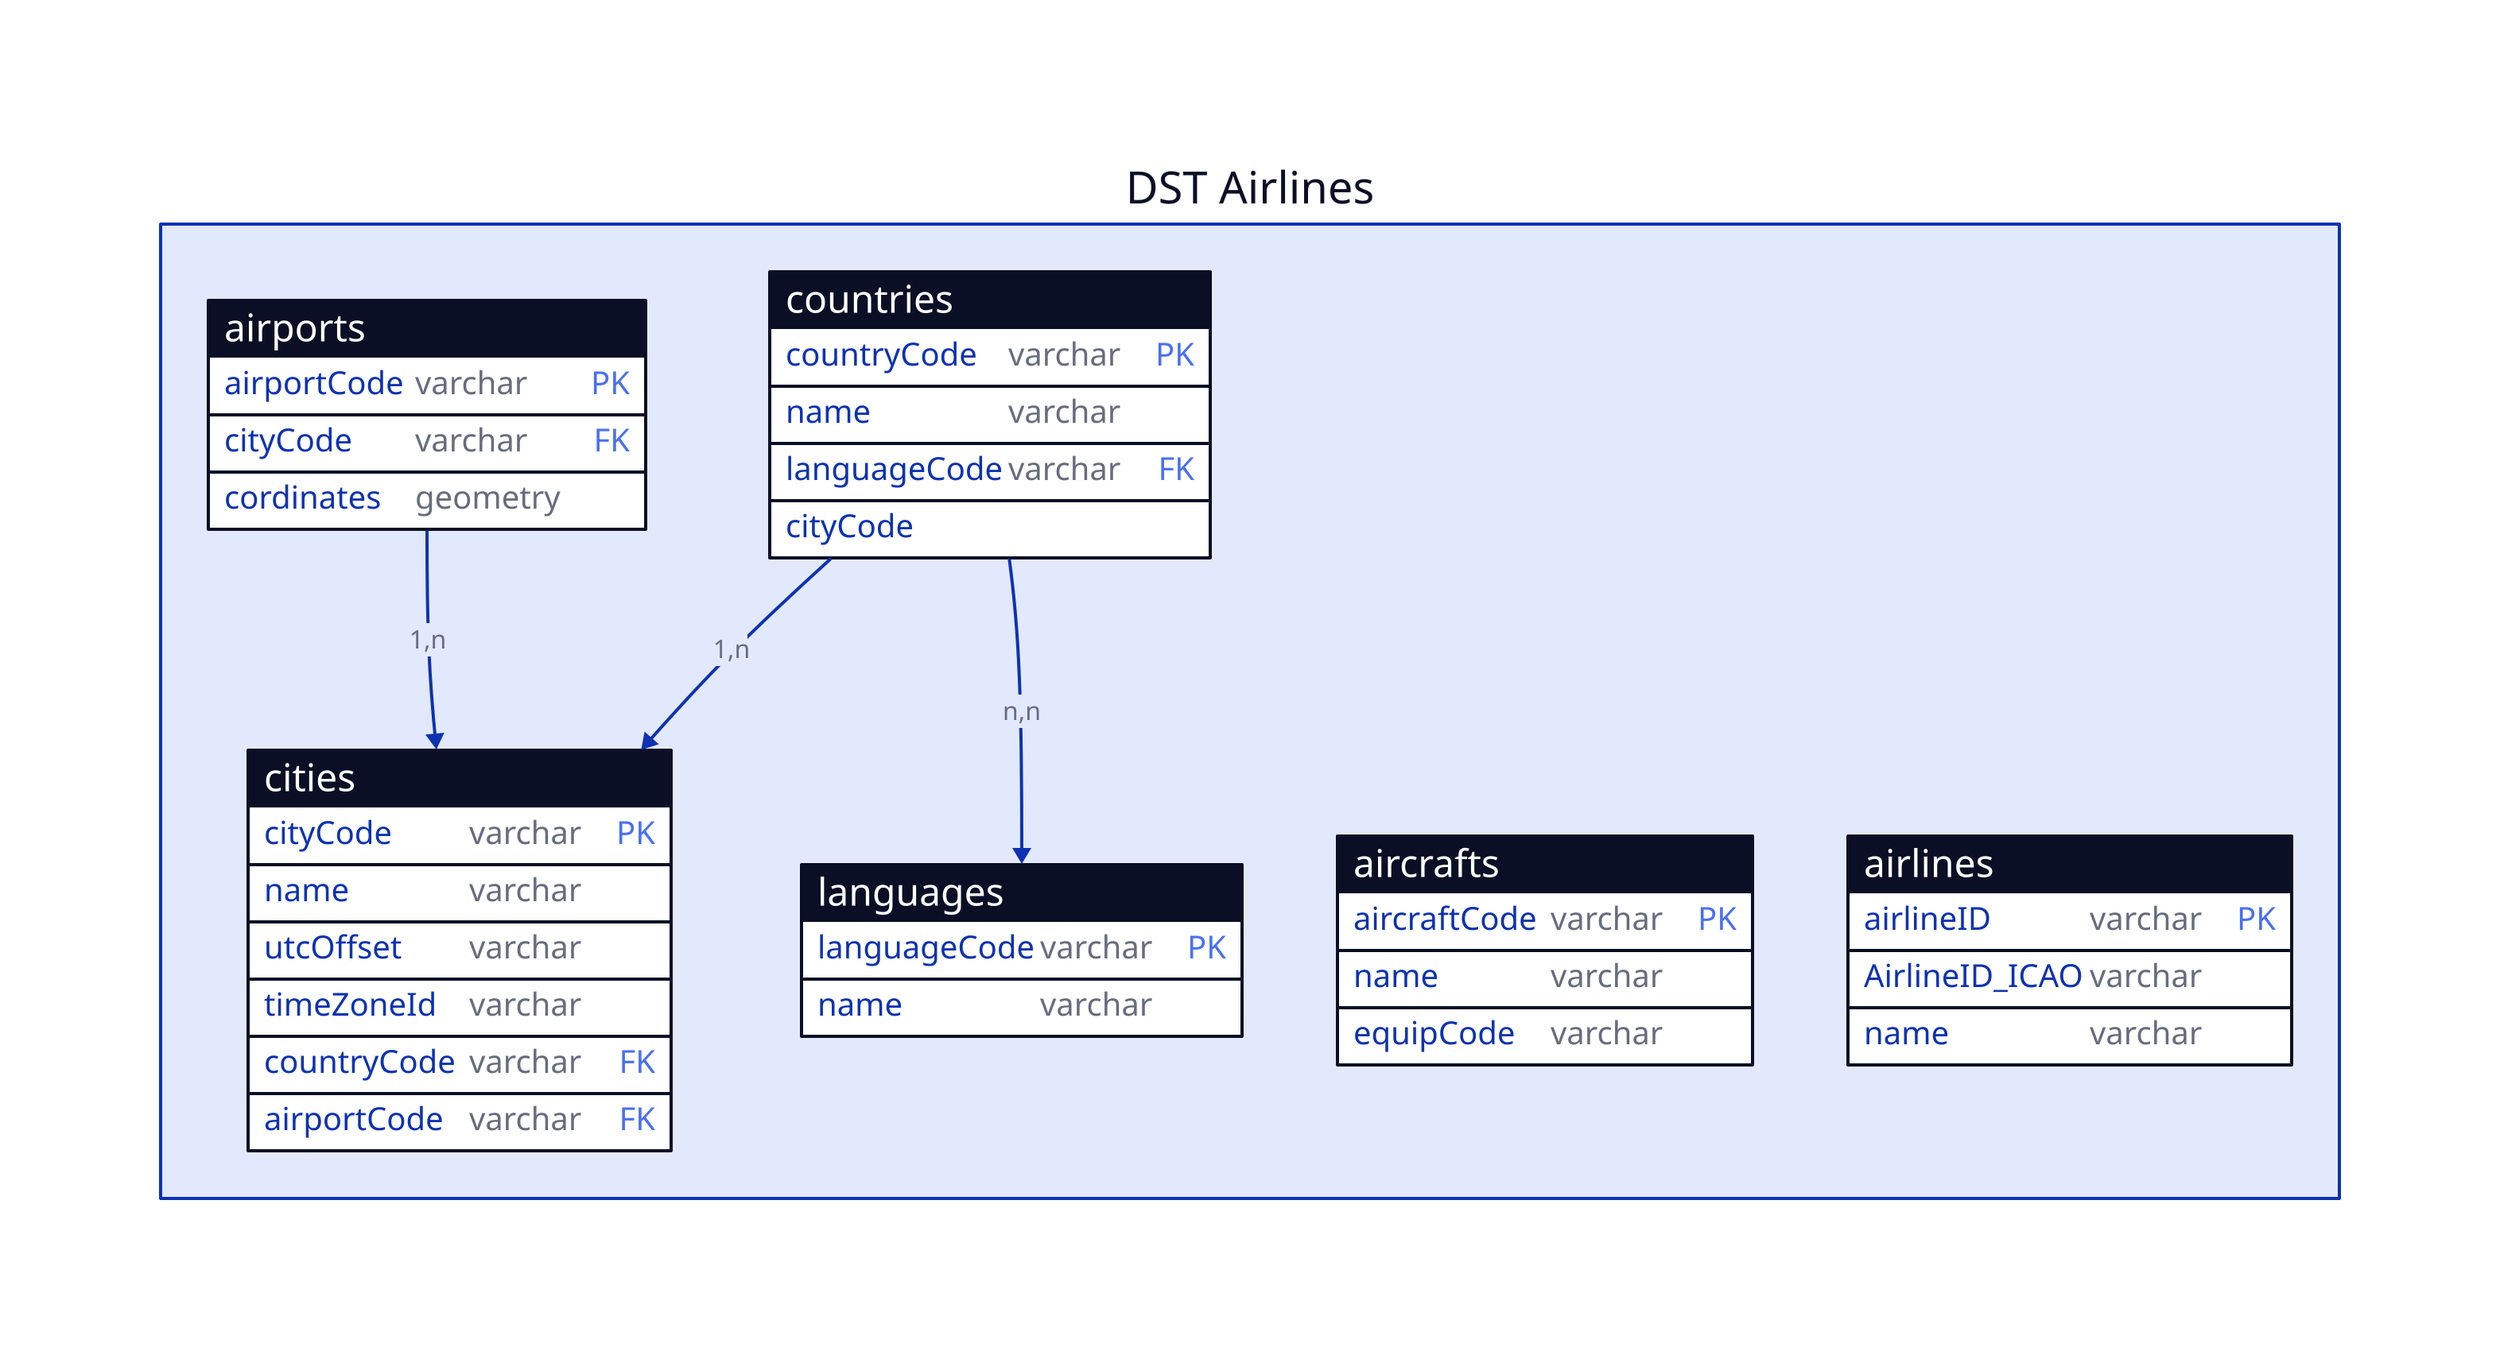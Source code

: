 DST Airlines: {

    countries: {
        shape: sql_table
        countryCode: varchar {constraint: primary_key}
        name: varchar
        languageCode: varchar {constraint: foreign_key}
    }

    cities: {
        shape: sql_table
        cityCode: varchar {constraint: primary_key}
        name: varchar
        utcOffset: varchar
        timeZoneId: varchar
        countryCode: varchar {constraint: foreign_key}
        airportCode: varchar {constraint: foreign_key}
    }

    languages: {
        shape: sql_table
        languageCode: varchar {constraint: primary_key}
        name: varchar
    }

    airports: {
        shape: sql_table
        airportCode: varchar {constraint: primary_key}
        cityCode: varchar {constraint: foreign_key}
        cordinates: geometry
    }

    aircrafts: {
        shape: sql_table
        aircraftCode: varchar {constraint: primary_key}
        name: varchar
        equipCode: varchar
    }

    airlines: {
        shape: sql_table
        airlineID: varchar {constraint: primary_key}
        AirlineID_ICAO: varchar
        name: varchar
    }

    countries.cityCode -> cities.cityCode: 1,n
    countries.languageCode -> languages.languageCode: n,n
    airports.cityCode -> cities.cityCode: 1,n

}